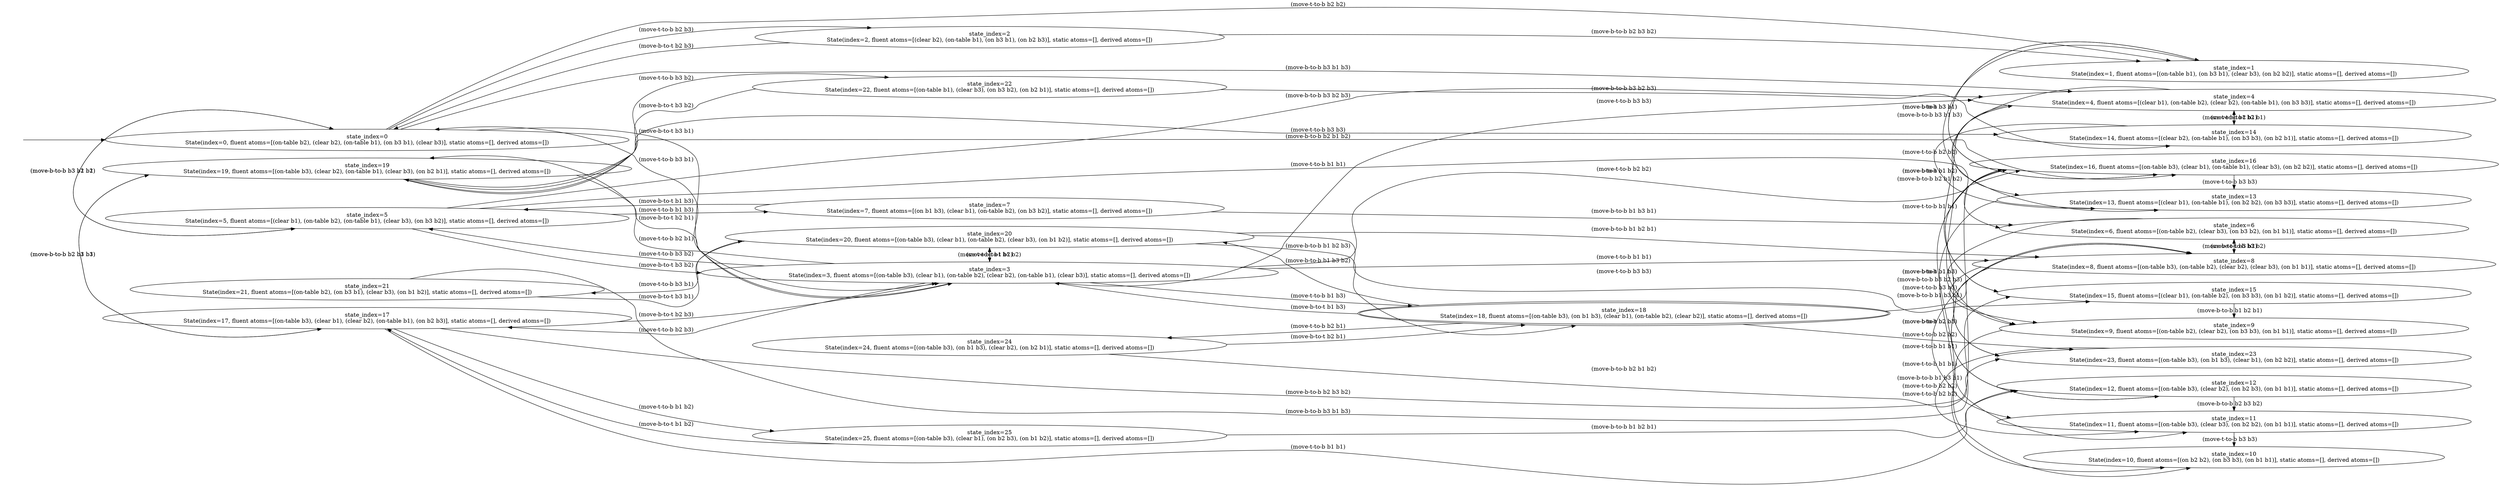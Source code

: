 digraph {
rankdir="LR"
s0[label="state_index=0
State(index=0, fluent atoms=[(on-table b2), (clear b2), (on-table b1), (on b3 b1), (clear b3)], static atoms=[], derived atoms=[])
"]
s1[label="state_index=1
State(index=1, fluent atoms=[(on-table b1), (on b3 b1), (clear b3), (on b2 b2)], static atoms=[], derived atoms=[])
"]
s2[label="state_index=2
State(index=2, fluent atoms=[(clear b2), (on-table b1), (on b3 b1), (on b2 b3)], static atoms=[], derived atoms=[])
"]
s3[label="state_index=3
State(index=3, fluent atoms=[(on-table b3), (clear b1), (on-table b2), (clear b2), (on-table b1), (clear b3)], static atoms=[], derived atoms=[])
"]
s4[label="state_index=4
State(index=4, fluent atoms=[(clear b1), (on-table b2), (clear b2), (on-table b1), (on b3 b3)], static atoms=[], derived atoms=[])
"]
s5[label="state_index=5
State(index=5, fluent atoms=[(clear b1), (on-table b2), (on-table b1), (clear b3), (on b3 b2)], static atoms=[], derived atoms=[])
"]
s6[label="state_index=6
State(index=6, fluent atoms=[(on-table b2), (clear b3), (on b3 b2), (on b1 b1)], static atoms=[], derived atoms=[])
"]
s7[label="state_index=7
State(index=7, fluent atoms=[(on b1 b3), (clear b1), (on-table b2), (on b3 b2)], static atoms=[], derived atoms=[])
"]
s8[label="state_index=8
State(index=8, fluent atoms=[(on-table b3), (on-table b2), (clear b2), (clear b3), (on b1 b1)], static atoms=[], derived atoms=[])
"]
s9[label="state_index=9
State(index=9, fluent atoms=[(on-table b2), (clear b2), (on b3 b3), (on b1 b1)], static atoms=[], derived atoms=[])
"]
s10[label="state_index=10
State(index=10, fluent atoms=[(on b2 b2), (on b3 b3), (on b1 b1)], static atoms=[], derived atoms=[])
"]
s11[label="state_index=11
State(index=11, fluent atoms=[(on-table b3), (clear b3), (on b2 b2), (on b1 b1)], static atoms=[], derived atoms=[])
"]
s12[label="state_index=12
State(index=12, fluent atoms=[(on-table b3), (clear b2), (on b2 b3), (on b1 b1)], static atoms=[], derived atoms=[])
"]
s13[label="state_index=13
State(index=13, fluent atoms=[(clear b1), (on-table b1), (on b2 b2), (on b3 b3)], static atoms=[], derived atoms=[])
"]
s14[label="state_index=14
State(index=14, fluent atoms=[(clear b2), (on-table b1), (on b3 b3), (on b2 b1)], static atoms=[], derived atoms=[])
"]
s15[label="state_index=15
State(index=15, fluent atoms=[(clear b1), (on-table b2), (on b3 b3), (on b1 b2)], static atoms=[], derived atoms=[])
"]
s16[label="state_index=16
State(index=16, fluent atoms=[(on-table b3), (clear b1), (on-table b1), (clear b3), (on b2 b2)], static atoms=[], derived atoms=[])
"]
s17[label="state_index=17
State(index=17, fluent atoms=[(on-table b3), (clear b1), (clear b2), (on-table b1), (on b2 b3)], static atoms=[], derived atoms=[])
"]
s18[peripheries=2,label="state_index=18
State(index=18, fluent atoms=[(on-table b3), (on b1 b3), (clear b1), (on-table b2), (clear b2)], static atoms=[], derived atoms=[])
"]
s19[label="state_index=19
State(index=19, fluent atoms=[(on-table b3), (clear b2), (on-table b1), (clear b3), (on b2 b1)], static atoms=[], derived atoms=[])
"]
s20[label="state_index=20
State(index=20, fluent atoms=[(on-table b3), (clear b1), (on-table b2), (clear b3), (on b1 b2)], static atoms=[], derived atoms=[])
"]
s21[label="state_index=21
State(index=21, fluent atoms=[(on-table b2), (on b3 b1), (clear b3), (on b1 b2)], static atoms=[], derived atoms=[])
"]
s22[label="state_index=22
State(index=22, fluent atoms=[(on-table b1), (clear b3), (on b3 b2), (on b2 b1)], static atoms=[], derived atoms=[])
"]
s23[label="state_index=23
State(index=23, fluent atoms=[(on-table b3), (on b1 b3), (clear b1), (on b2 b2)], static atoms=[], derived atoms=[])
"]
s24[label="state_index=24
State(index=24, fluent atoms=[(on-table b3), (on b1 b3), (clear b2), (on b2 b1)], static atoms=[], derived atoms=[])
"]
s25[label="state_index=25
State(index=25, fluent atoms=[(on-table b3), (clear b1), (on b2 b3), (on b1 b2)], static atoms=[], derived atoms=[])
"]
Dangling [ label = "", style = invis ]
{ rank = same; Dangling }
Dangling -> s0
{ rank = same; s1,s4,s6,s8,s9,s10,s11,s12,s13,s14,s15,s16,s23}
{ rank = same; s2,s7,s22,s25}
{ rank = same; s0,s5,s17,s19,s21}
{ rank = same; s3,s20,s24}
{ rank = same; s18}
s0->s1 [label="(move-t-to-b b2 b2)
"]
s0->s2 [label="(move-t-to-b b2 b3)
"]
s0->s3 [label="(move-b-to-t b3 b1)
"]
s0->s4 [label="(move-b-to-b b3 b1 b3)
"]
s0->s5 [label="(move-b-to-b b3 b1 b2)
"]
s1->s13 [label="(move-b-to-b b3 b1 b3)
"]
s1->s16 [label="(move-b-to-t b3 b1)
"]
s2->s0 [label="(move-b-to-t b2 b3)
"]
s2->s1 [label="(move-b-to-b b2 b3 b2)
"]
s3->s0 [label="(move-t-to-b b3 b1)
"]
s3->s4 [label="(move-t-to-b b3 b3)
"]
s3->s5 [label="(move-t-to-b b3 b2)
"]
s3->s8 [label="(move-t-to-b b1 b1)
"]
s3->s16 [label="(move-t-to-b b2 b2)
"]
s3->s17 [label="(move-t-to-b b2 b3)
"]
s3->s18 [label="(move-t-to-b b1 b3)
"]
s3->s19 [label="(move-t-to-b b2 b1)
"]
s3->s20 [label="(move-t-to-b b1 b2)
"]
s4->s9 [label="(move-t-to-b b1 b1)
"]
s4->s13 [label="(move-t-to-b b2 b2)
"]
s4->s14 [label="(move-t-to-b b2 b1)
"]
s4->s15 [label="(move-t-to-b b1 b2)
"]
s5->s0 [label="(move-b-to-b b3 b2 b1)
"]
s5->s3 [label="(move-b-to-t b3 b2)
"]
s5->s4 [label="(move-b-to-b b3 b2 b3)
"]
s5->s6 [label="(move-t-to-b b1 b1)
"]
s5->s7 [label="(move-t-to-b b1 b3)
"]
s6->s8 [label="(move-b-to-t b3 b2)
"]
s6->s9 [label="(move-b-to-b b3 b2 b3)
"]
s7->s5 [label="(move-b-to-t b1 b3)
"]
s7->s6 [label="(move-b-to-b b1 b3 b1)
"]
s8->s6 [label="(move-t-to-b b3 b2)
"]
s8->s9 [label="(move-t-to-b b3 b3)
"]
s8->s11 [label="(move-t-to-b b2 b2)
"]
s8->s12 [label="(move-t-to-b b2 b3)
"]
s9->s10 [label="(move-t-to-b b2 b2)
"]
s11->s10 [label="(move-t-to-b b3 b3)
"]
s12->s8 [label="(move-b-to-t b2 b3)
"]
s12->s11 [label="(move-b-to-b b2 b3 b2)
"]
s13->s10 [label="(move-t-to-b b1 b1)
"]
s14->s4 [label="(move-b-to-t b2 b1)
"]
s14->s13 [label="(move-b-to-b b2 b1 b2)
"]
s15->s4 [label="(move-b-to-t b1 b2)
"]
s15->s9 [label="(move-b-to-b b1 b2 b1)
"]
s16->s1 [label="(move-t-to-b b3 b1)
"]
s16->s11 [label="(move-t-to-b b1 b1)
"]
s16->s13 [label="(move-t-to-b b3 b3)
"]
s16->s23 [label="(move-t-to-b b1 b3)
"]
s17->s3 [label="(move-b-to-t b2 b3)
"]
s17->s12 [label="(move-t-to-b b1 b1)
"]
s17->s16 [label="(move-b-to-b b2 b3 b2)
"]
s17->s19 [label="(move-b-to-b b2 b3 b1)
"]
s17->s25 [label="(move-t-to-b b1 b2)
"]
s18->s3 [label="(move-b-to-t b1 b3)
"]
s18->s8 [label="(move-b-to-b b1 b3 b1)
"]
s18->s20 [label="(move-b-to-b b1 b3 b2)
"]
s18->s23 [label="(move-t-to-b b2 b2)
"]
s18->s24 [label="(move-t-to-b b2 b1)
"]
s19->s3 [label="(move-b-to-t b2 b1)
"]
s19->s14 [label="(move-t-to-b b3 b3)
"]
s19->s16 [label="(move-b-to-b b2 b1 b2)
"]
s19->s17 [label="(move-b-to-b b2 b1 b3)
"]
s19->s22 [label="(move-t-to-b b3 b2)
"]
s20->s3 [label="(move-b-to-t b1 b2)
"]
s20->s8 [label="(move-b-to-b b1 b2 b1)
"]
s20->s15 [label="(move-t-to-b b3 b3)
"]
s20->s18 [label="(move-b-to-b b1 b2 b3)
"]
s20->s21 [label="(move-t-to-b b3 b1)
"]
s21->s15 [label="(move-b-to-b b3 b1 b3)
"]
s21->s20 [label="(move-b-to-t b3 b1)
"]
s22->s14 [label="(move-b-to-b b3 b2 b3)
"]
s22->s19 [label="(move-b-to-t b3 b2)
"]
s23->s11 [label="(move-b-to-b b1 b3 b1)
"]
s23->s16 [label="(move-b-to-t b1 b3)
"]
s24->s18 [label="(move-b-to-t b2 b1)
"]
s24->s23 [label="(move-b-to-b b2 b1 b2)
"]
s25->s12 [label="(move-b-to-b b1 b2 b1)
"]
s25->s17 [label="(move-b-to-t b1 b2)
"]
}
